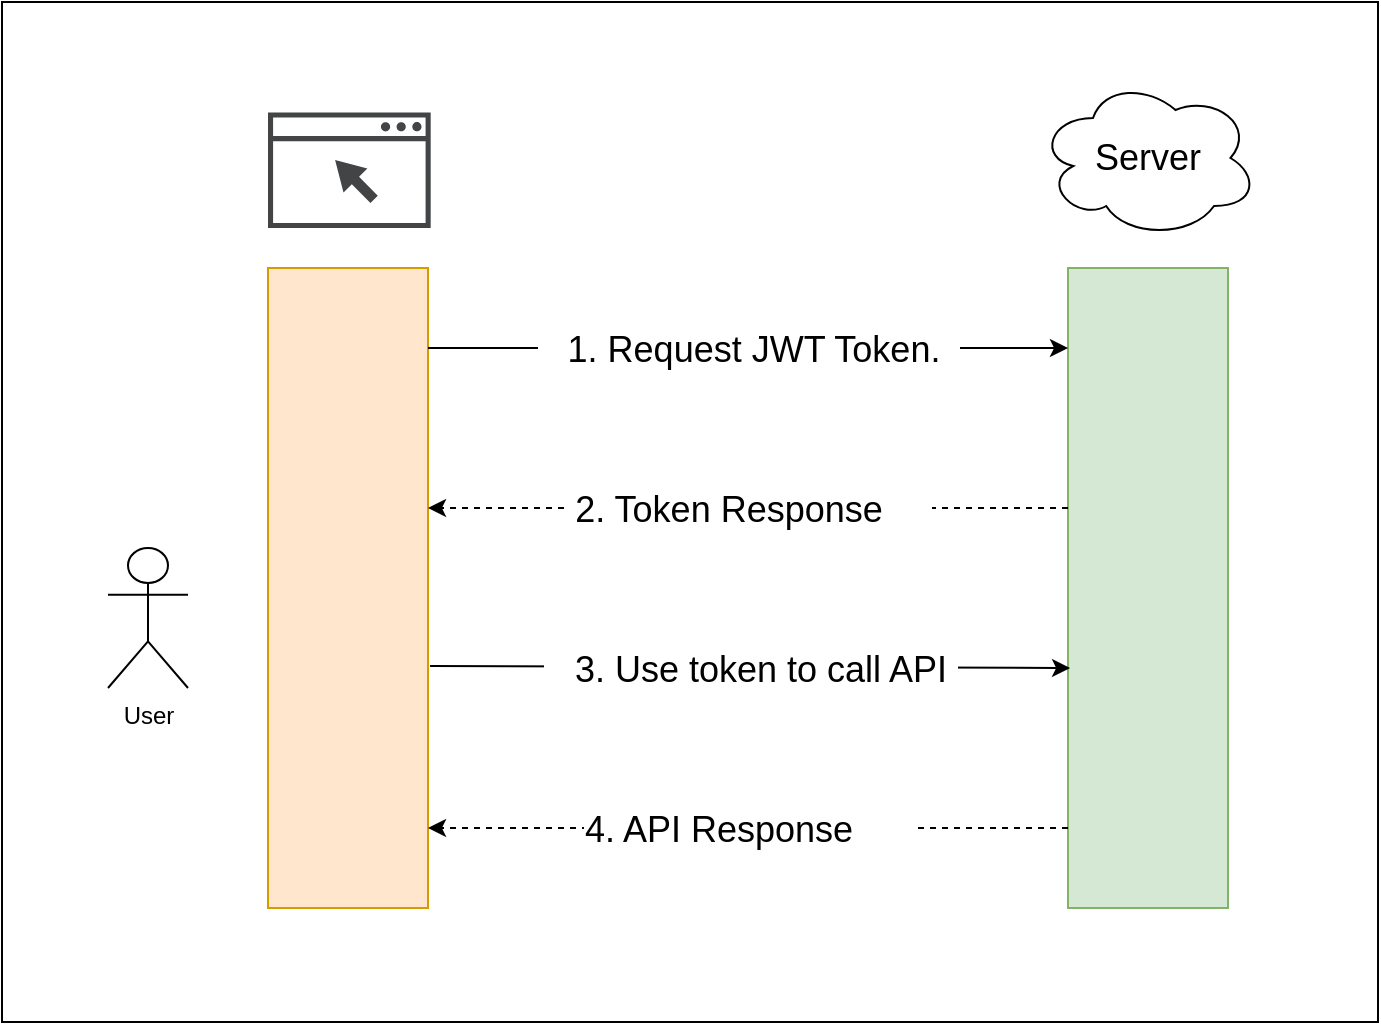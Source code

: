 <mxfile version="16.5.1" type="device"><diagram id="wt8WEuYE2g71hJXe7yH1" name="Page-1"><mxGraphModel dx="1298" dy="945" grid="0" gridSize="10" guides="1" tooltips="1" connect="1" arrows="1" fold="1" page="1" pageScale="1" pageWidth="850" pageHeight="1100" math="0" shadow="0"><root><mxCell id="0"/><mxCell id="1" parent="0"/><mxCell id="Cf0DPhlpH1GAYqBQPRSX-34" value="" style="rounded=0;whiteSpace=wrap;html=1;fontSize=18;" vertex="1" parent="1"><mxGeometry x="67" y="27" width="688" height="510" as="geometry"/></mxCell><mxCell id="Cf0DPhlpH1GAYqBQPRSX-1" value="" style="fillColor=#d5e8d4;strokeColor=#82b366;shadow=0;fontSize=14;align=left;spacing=10;9E9E9E;verticalAlign=top;spacingTop=-4;fontStyle=0;spacingLeft=40;html=1;" vertex="1" parent="1"><mxGeometry x="600" y="160" width="80" height="320" as="geometry"/></mxCell><mxCell id="Cf0DPhlpH1GAYqBQPRSX-3" value="User" style="shape=umlActor;verticalLabelPosition=bottom;verticalAlign=top;html=1;outlineConnect=0;" vertex="1" parent="1"><mxGeometry x="120" y="300" width="40" height="70" as="geometry"/></mxCell><mxCell id="Cf0DPhlpH1GAYqBQPRSX-13" value="Server" style="ellipse;shape=cloud;whiteSpace=wrap;html=1;fontSize=18;gradientColor=none;" vertex="1" parent="1"><mxGeometry x="585" y="65" width="110" height="80" as="geometry"/></mxCell><mxCell id="Cf0DPhlpH1GAYqBQPRSX-14" value="" style="fillColor=#ffe6cc;strokeColor=#d79b00;shadow=0;fontSize=14;align=left;spacing=10;9E9E9E;verticalAlign=top;spacingTop=-4;fontStyle=0;spacingLeft=40;html=1;" vertex="1" parent="1"><mxGeometry x="200" y="160" width="80" height="320" as="geometry"/></mxCell><mxCell id="Cf0DPhlpH1GAYqBQPRSX-19" value="" style="sketch=0;pointerEvents=1;shadow=0;dashed=0;html=1;strokeColor=none;fillColor=#434445;aspect=fixed;labelPosition=center;verticalLabelPosition=bottom;verticalAlign=top;align=center;outlineConnect=0;shape=mxgraph.vvd.web_browser;fontSize=18;" vertex="1" parent="1"><mxGeometry x="200" y="82.25" width="81.34" height="57.75" as="geometry"/></mxCell><mxCell id="Cf0DPhlpH1GAYqBQPRSX-20" value="" style="endArrow=classic;html=1;rounded=0;fontSize=18;" edge="1" parent="1"><mxGeometry relative="1" as="geometry"><mxPoint x="280" y="200" as="sourcePoint"/><mxPoint x="600" y="200" as="targetPoint"/><Array as="points"><mxPoint x="580" y="200"/></Array></mxGeometry></mxCell><mxCell id="Cf0DPhlpH1GAYqBQPRSX-21" value="&amp;nbsp; &amp;nbsp;1. Request JWT Token.&amp;nbsp;&amp;nbsp;" style="edgeLabel;resizable=0;html=1;align=center;verticalAlign=middle;fontSize=18;gradientColor=none;" connectable="0" vertex="1" parent="Cf0DPhlpH1GAYqBQPRSX-20"><mxGeometry relative="1" as="geometry"><mxPoint y="1" as="offset"/></mxGeometry></mxCell><mxCell id="Cf0DPhlpH1GAYqBQPRSX-22" value="" style="endArrow=classic;html=1;rounded=0;fontSize=18;dashed=1;" edge="1" parent="1"><mxGeometry relative="1" as="geometry"><mxPoint x="600" y="280" as="sourcePoint"/><mxPoint x="280" y="280" as="targetPoint"/><Array as="points"/></mxGeometry></mxCell><mxCell id="Cf0DPhlpH1GAYqBQPRSX-23" value="&amp;nbsp;2. Token Response&amp;nbsp; &amp;nbsp; &amp;nbsp;" style="edgeLabel;resizable=0;html=1;align=center;verticalAlign=middle;fontSize=18;gradientColor=none;" connectable="0" vertex="1" parent="Cf0DPhlpH1GAYqBQPRSX-22"><mxGeometry relative="1" as="geometry"><mxPoint y="1" as="offset"/></mxGeometry></mxCell><mxCell id="Cf0DPhlpH1GAYqBQPRSX-24" value="" style="endArrow=classic;html=1;rounded=0;fontSize=18;exitX=1.013;exitY=0.622;exitDx=0;exitDy=0;exitPerimeter=0;entryX=0.013;entryY=0.625;entryDx=0;entryDy=0;entryPerimeter=0;" edge="1" parent="1" source="Cf0DPhlpH1GAYqBQPRSX-14" target="Cf0DPhlpH1GAYqBQPRSX-1"><mxGeometry relative="1" as="geometry"><mxPoint x="282" y="360" as="sourcePoint"/><mxPoint x="570" y="360" as="targetPoint"/><Array as="points"/></mxGeometry></mxCell><mxCell id="Cf0DPhlpH1GAYqBQPRSX-25" value="&amp;nbsp; &amp;nbsp;3. Use token to call API&amp;nbsp;" style="edgeLabel;resizable=0;html=1;align=center;verticalAlign=middle;fontSize=18;gradientColor=none;" connectable="0" vertex="1" parent="Cf0DPhlpH1GAYqBQPRSX-24"><mxGeometry relative="1" as="geometry"><mxPoint y="1" as="offset"/></mxGeometry></mxCell><mxCell id="Cf0DPhlpH1GAYqBQPRSX-28" value="" style="endArrow=classic;html=1;rounded=0;fontSize=18;dashed=1;" edge="1" parent="1"><mxGeometry relative="1" as="geometry"><mxPoint x="600" y="440" as="sourcePoint"/><mxPoint x="280" y="440" as="targetPoint"/><Array as="points"/></mxGeometry></mxCell><mxCell id="Cf0DPhlpH1GAYqBQPRSX-29" value="4. API Response&amp;nbsp; &amp;nbsp; &amp;nbsp;&amp;nbsp;" style="edgeLabel;resizable=0;html=1;align=center;verticalAlign=middle;fontSize=18;gradientColor=none;" connectable="0" vertex="1" parent="Cf0DPhlpH1GAYqBQPRSX-28"><mxGeometry relative="1" as="geometry"><mxPoint y="1" as="offset"/></mxGeometry></mxCell></root></mxGraphModel></diagram></mxfile>